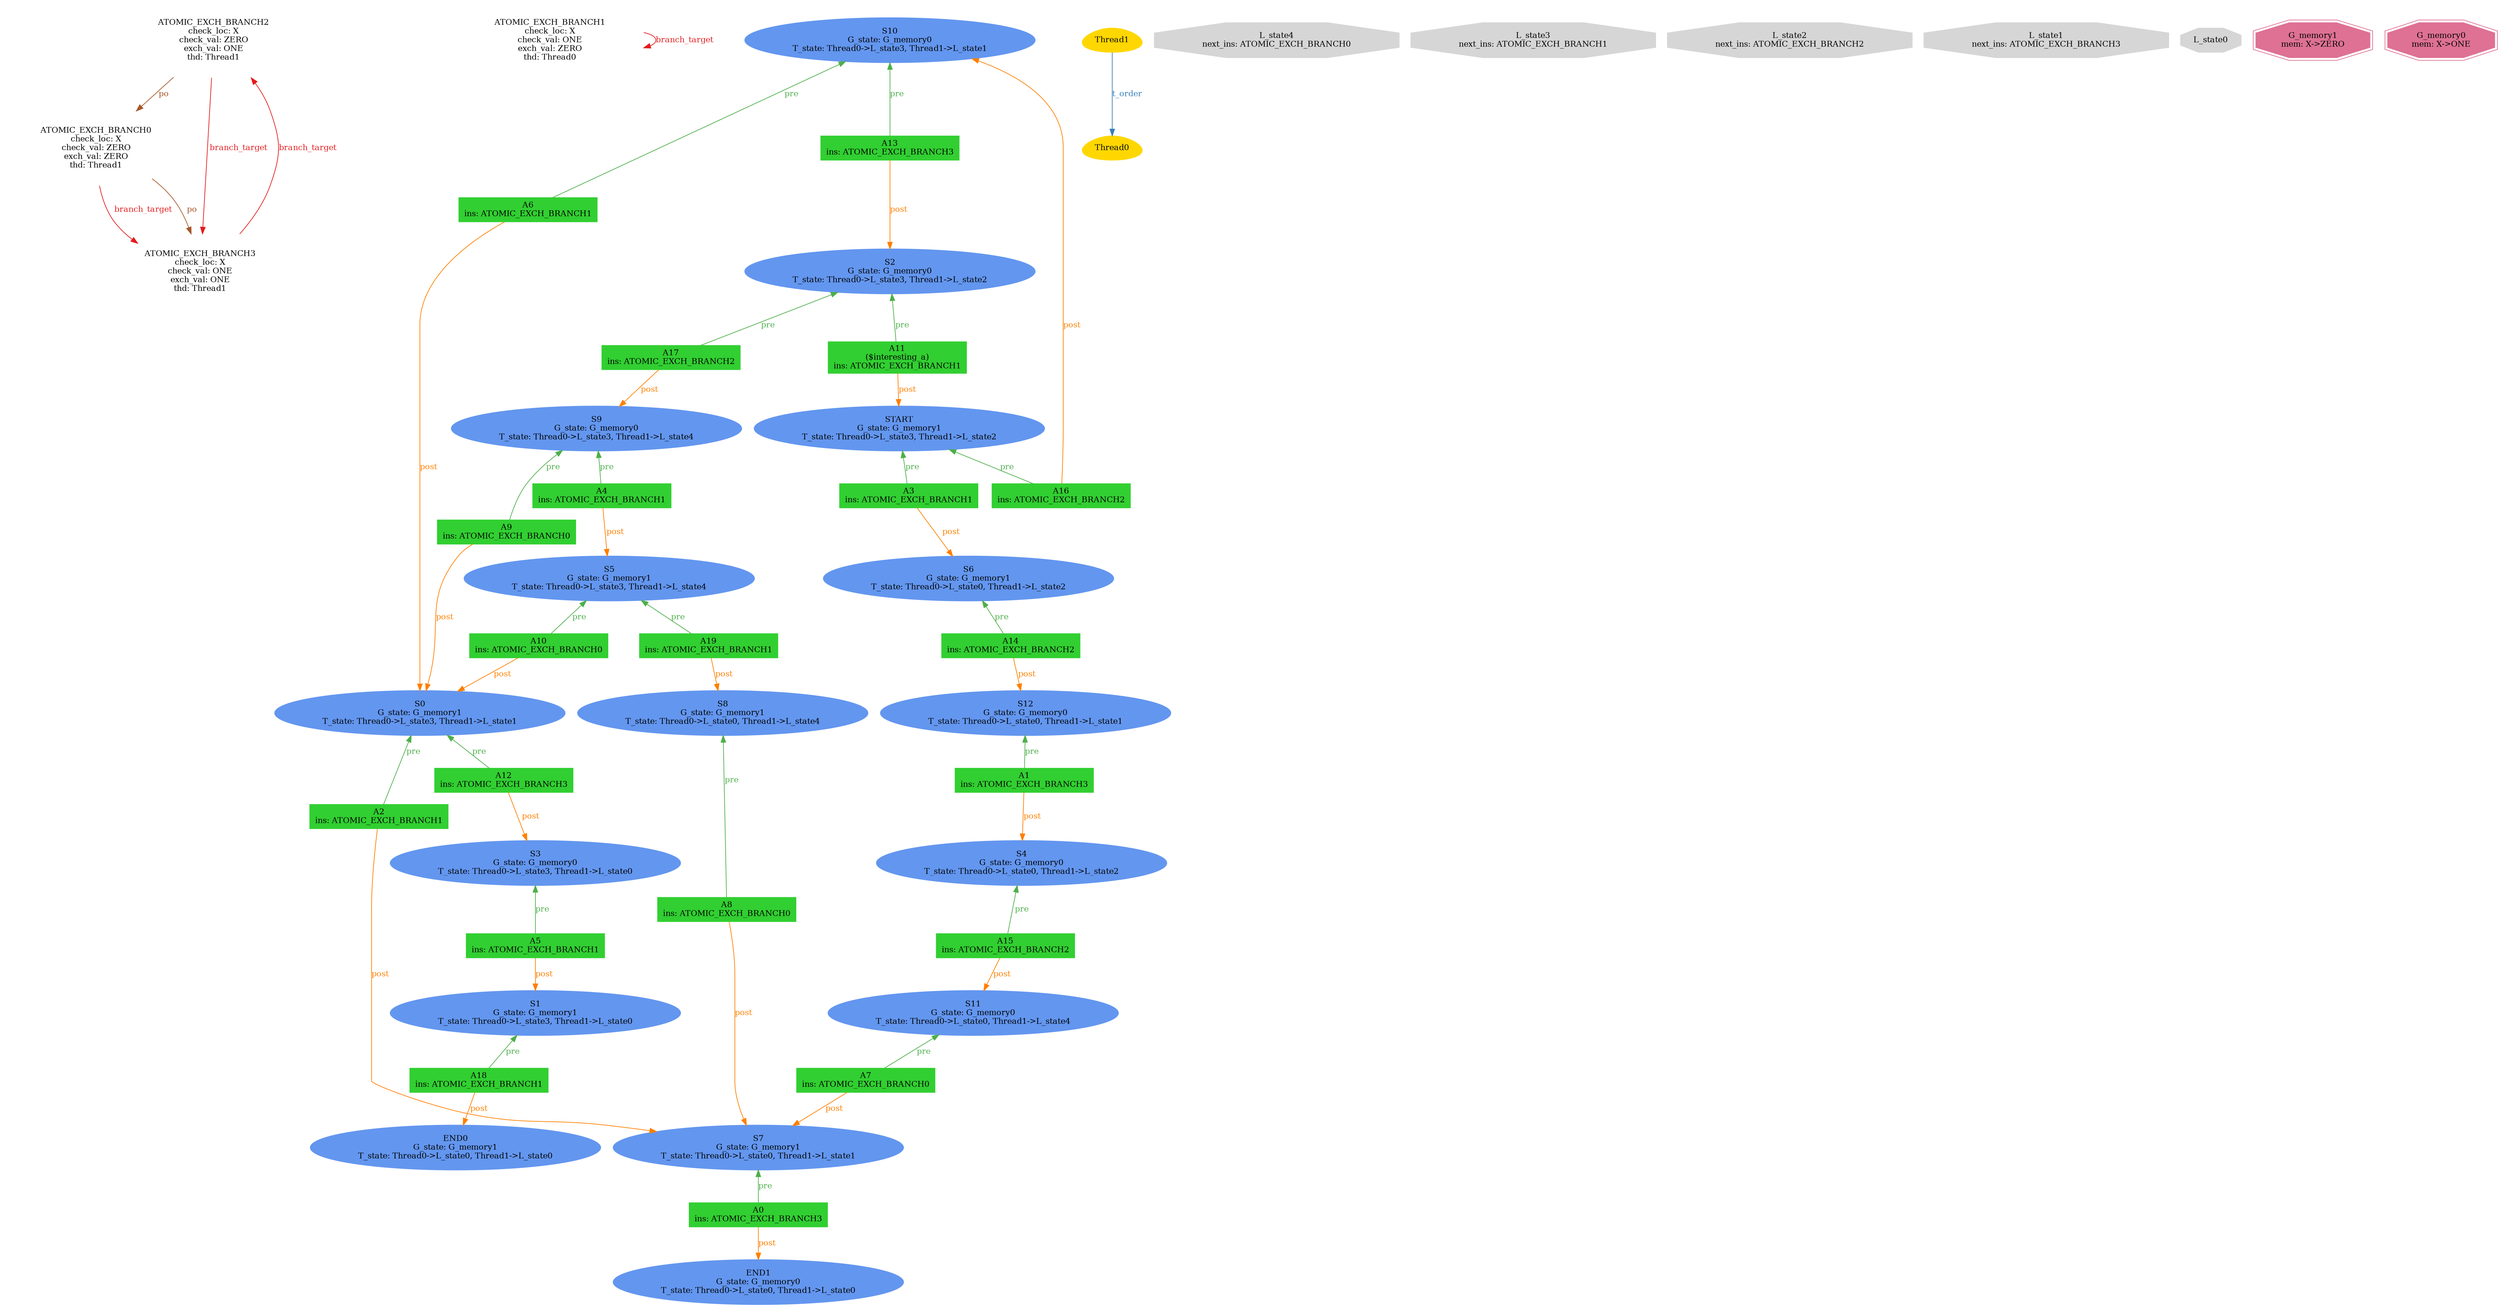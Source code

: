digraph "graph" {
graph [fontsize=12]
node [fontsize=12]
edge [fontsize=12]
rankdir=TB;
"N41" -> "N40" [uuid = "<ATOMIC_EXCH_BRANCH0, ATOMIC_EXCH_BRANCH3>", color = "#e41a1c", fontcolor = "#e41a1c", style = "solid", label = "branch_target", dir = "forward", weight = "1"]
"N39" -> "N39" [uuid = "<ATOMIC_EXCH_BRANCH1, ATOMIC_EXCH_BRANCH1>", color = "#e41a1c", fontcolor = "#e41a1c", style = "solid", label = "branch_target", dir = "forward", weight = "1"]
"N48" -> "N40" [uuid = "<ATOMIC_EXCH_BRANCH2, ATOMIC_EXCH_BRANCH3>", color = "#e41a1c", fontcolor = "#e41a1c", style = "solid", label = "branch_target", dir = "forward", weight = "1"]
"N48" -> "N40" [uuid = "<ATOMIC_EXCH_BRANCH3, ATOMIC_EXCH_BRANCH2>", color = "#e41a1c", fontcolor = "#e41a1c", style = "solid", label = "branch_target", dir = "back", weight = "1"]
"N41" -> "N40" [uuid = "<ATOMIC_EXCH_BRANCH0, ATOMIC_EXCH_BRANCH3>", color = "#a65628", fontcolor = "#a65628", style = "solid", label = "po", dir = "forward", weight = "1"]
"N48" -> "N41" [uuid = "<ATOMIC_EXCH_BRANCH2, ATOMIC_EXCH_BRANCH0>", color = "#a65628", fontcolor = "#a65628", style = "solid", label = "po", dir = "forward", weight = "1"]
"N16" -> "N15" [uuid = "<A0, END1>", color = "#ff7f00", fontcolor = "#ff7f00", style = "solid", label = "post", dir = "forward", weight = "1"]
"N25" -> "N24" [uuid = "<A1, S4>", color = "#ff7f00", fontcolor = "#ff7f00", style = "solid", label = "post", dir = "forward", weight = "1"]
"N30" -> "N17" [uuid = "<A2, S7>", color = "#ff7f00", fontcolor = "#ff7f00", style = "solid", label = "post", dir = "forward", weight = "1"]
"N29" -> "N28" [uuid = "<A3, S6>", color = "#ff7f00", fontcolor = "#ff7f00", style = "solid", label = "post", dir = "forward", weight = "1"]
"N34" -> "N33" [uuid = "<A4, S5>", color = "#ff7f00", fontcolor = "#ff7f00", style = "solid", label = "post", dir = "forward", weight = "1"]
"N12" -> "N11" [uuid = "<A5, S1>", color = "#ff7f00", fontcolor = "#ff7f00", style = "solid", label = "post", dir = "forward", weight = "1"]
"N38" -> "N31" [uuid = "<A6, S0>", color = "#ff7f00", fontcolor = "#ff7f00", style = "solid", label = "post", dir = "forward", weight = "1"]
"N21" -> "N17" [uuid = "<A7, S7>", color = "#ff7f00", fontcolor = "#ff7f00", style = "solid", label = "post", dir = "forward", weight = "1"]
"N18" -> "N17" [uuid = "<A8, S7>", color = "#ff7f00", fontcolor = "#ff7f00", style = "solid", label = "post", dir = "forward", weight = "1"]
"N35" -> "N31" [uuid = "<A9, S0>", color = "#ff7f00", fontcolor = "#ff7f00", style = "solid", label = "post", dir = "forward", weight = "1"]
"N32" -> "N31" [uuid = "<A10, S0>", color = "#ff7f00", fontcolor = "#ff7f00", style = "solid", label = "post", dir = "forward", weight = "1"]
"N44" -> "N43" [uuid = "<A11, START>", color = "#ff7f00", fontcolor = "#ff7f00", style = "solid", label = "post", dir = "forward", weight = "1"]
"N14" -> "N13" [uuid = "<A12, S3>", color = "#ff7f00", fontcolor = "#ff7f00", style = "solid", label = "post", dir = "forward", weight = "1"]
"N46" -> "N45" [uuid = "<A13, S2>", color = "#ff7f00", fontcolor = "#ff7f00", style = "solid", label = "post", dir = "forward", weight = "1"]
"N27" -> "N26" [uuid = "<A14, S12>", color = "#ff7f00", fontcolor = "#ff7f00", style = "solid", label = "post", dir = "forward", weight = "1"]
"N23" -> "N22" [uuid = "<A15, S11>", color = "#ff7f00", fontcolor = "#ff7f00", style = "solid", label = "post", dir = "forward", weight = "1"]
"N47" -> "N42" [uuid = "<A16, S10>", color = "#ff7f00", fontcolor = "#ff7f00", style = "solid", label = "post", dir = "back", weight = "1"]
"N37" -> "N36" [uuid = "<A17, S9>", color = "#ff7f00", fontcolor = "#ff7f00", style = "solid", label = "post", dir = "forward", weight = "1"]
"N10" -> "N9" [uuid = "<A18, END0>", color = "#ff7f00", fontcolor = "#ff7f00", style = "solid", label = "post", dir = "forward", weight = "1"]
"N20" -> "N19" [uuid = "<A19, S8>", color = "#ff7f00", fontcolor = "#ff7f00", style = "solid", label = "post", dir = "forward", weight = "1"]
"N17" -> "N16" [uuid = "<A0, S7>", color = "#4daf4a", fontcolor = "#4daf4a", style = "solid", label = "pre", dir = "back", weight = "1"]
"N26" -> "N25" [uuid = "<A1, S12>", color = "#4daf4a", fontcolor = "#4daf4a", style = "solid", label = "pre", dir = "back", weight = "1"]
"N31" -> "N30" [uuid = "<A2, S0>", color = "#4daf4a", fontcolor = "#4daf4a", style = "solid", label = "pre", dir = "back", weight = "1"]
"N43" -> "N29" [uuid = "<A3, START>", color = "#4daf4a", fontcolor = "#4daf4a", style = "solid", label = "pre", dir = "back", weight = "1"]
"N36" -> "N34" [uuid = "<A4, S9>", color = "#4daf4a", fontcolor = "#4daf4a", style = "solid", label = "pre", dir = "back", weight = "1"]
"N13" -> "N12" [uuid = "<A5, S3>", color = "#4daf4a", fontcolor = "#4daf4a", style = "solid", label = "pre", dir = "back", weight = "1"]
"N47" -> "N38" [uuid = "<A6, S10>", color = "#4daf4a", fontcolor = "#4daf4a", style = "solid", label = "pre", dir = "back", weight = "1"]
"N22" -> "N21" [uuid = "<A7, S11>", color = "#4daf4a", fontcolor = "#4daf4a", style = "solid", label = "pre", dir = "back", weight = "1"]
"N19" -> "N18" [uuid = "<A8, S8>", color = "#4daf4a", fontcolor = "#4daf4a", style = "solid", label = "pre", dir = "back", weight = "1"]
"N36" -> "N35" [uuid = "<A9, S9>", color = "#4daf4a", fontcolor = "#4daf4a", style = "solid", label = "pre", dir = "back", weight = "1"]
"N33" -> "N32" [uuid = "<A10, S5>", color = "#4daf4a", fontcolor = "#4daf4a", style = "solid", label = "pre", dir = "back", weight = "1"]
"N45" -> "N44" [uuid = "<A11, S2>", color = "#4daf4a", fontcolor = "#4daf4a", style = "solid", label = "pre", dir = "back", weight = "1"]
"N31" -> "N14" [uuid = "<A12, S0>", color = "#4daf4a", fontcolor = "#4daf4a", style = "solid", label = "pre", dir = "back", weight = "1"]
"N47" -> "N46" [uuid = "<A13, S10>", color = "#4daf4a", fontcolor = "#4daf4a", style = "solid", label = "pre", dir = "back", weight = "1"]
"N28" -> "N27" [uuid = "<A14, S6>", color = "#4daf4a", fontcolor = "#4daf4a", style = "solid", label = "pre", dir = "back", weight = "1"]
"N24" -> "N23" [uuid = "<A15, S4>", color = "#4daf4a", fontcolor = "#4daf4a", style = "solid", label = "pre", dir = "back", weight = "1"]
"N43" -> "N42" [uuid = "<A16, START>", color = "#4daf4a", fontcolor = "#4daf4a", style = "solid", label = "pre", dir = "back", weight = "1"]
"N45" -> "N37" [uuid = "<A17, S2>", color = "#4daf4a", fontcolor = "#4daf4a", style = "solid", label = "pre", dir = "back", weight = "1"]
"N11" -> "N10" [uuid = "<A18, S1>", color = "#4daf4a", fontcolor = "#4daf4a", style = "solid", label = "pre", dir = "back", weight = "1"]
"N33" -> "N20" [uuid = "<A19, S5>", color = "#4daf4a", fontcolor = "#4daf4a", style = "solid", label = "pre", dir = "back", weight = "1"]
"N8" -> "N7" [uuid = "<Thread1, Thread0>", color = "#377eb8", fontcolor = "#377eb8", style = "solid", label = "t_order", dir = "forward", weight = "1"]
"N0" [uuid="L_state4", label="L_state4\nnext_ins: ATOMIC_EXCH_BRANCH0", color="#d6d6d6", fontcolor = "#000000", shape = "octagon", style = "filled, solid"]
"N1" [uuid="L_state3", label="L_state3\nnext_ins: ATOMIC_EXCH_BRANCH1", color="#d6d6d6", fontcolor = "#000000", shape = "octagon", style = "filled, solid"]
"N2" [uuid="L_state2", label="L_state2\nnext_ins: ATOMIC_EXCH_BRANCH2", color="#d6d6d6", fontcolor = "#000000", shape = "octagon", style = "filled, solid"]
"N3" [uuid="L_state1", label="L_state1\nnext_ins: ATOMIC_EXCH_BRANCH3", color="#d6d6d6", fontcolor = "#000000", shape = "octagon", style = "filled, solid"]
"N4" [uuid="L_state0", label="L_state0", color="#d6d6d6", fontcolor = "#000000", shape = "octagon", style = "filled, solid"]
"N5" [uuid="G_memory1", label="G_memory1\nmem: X->ZERO", color="#de7194", fontcolor = "#000000", shape = "doubleoctagon", style = "filled, solid"]
"N6" [uuid="G_memory0", label="G_memory0\nmem: X->ONE", color="#de7194", fontcolor = "#000000", shape = "doubleoctagon", style = "filled, solid"]
"N7" [uuid="Thread0", label="Thread0", color="#ffd700", fontcolor = "#000000", shape = "egg", style = "filled, solid"]
"N8" [uuid="Thread1", label="Thread1", color="#ffd700", fontcolor = "#000000", shape = "egg", style = "filled, solid"]
"N9" [uuid="END0", label="END0\nG_state: G_memory1\nT_state: Thread0->L_state0, Thread1->L_state0", color="#6396ef", fontcolor = "#000000", shape = "ellipse", style = "filled, solid"]
"N10" [uuid="A18", label="A18\nins: ATOMIC_EXCH_BRANCH1", color="#31cf31", fontcolor = "#000000", shape = "box", style = "filled, solid"]
"N11" [uuid="S1", label="S1\nG_state: G_memory1\nT_state: Thread0->L_state3, Thread1->L_state0", color="#6396ef", fontcolor = "#000000", shape = "ellipse", style = "filled, solid"]
"N12" [uuid="A5", label="A5\nins: ATOMIC_EXCH_BRANCH1", color="#31cf31", fontcolor = "#000000", shape = "box", style = "filled, solid"]
"N13" [uuid="S3", label="S3\nG_state: G_memory0\nT_state: Thread0->L_state3, Thread1->L_state0", color="#6396ef", fontcolor = "#000000", shape = "ellipse", style = "filled, solid"]
"N14" [uuid="A12", label="A12\nins: ATOMIC_EXCH_BRANCH3", color="#31cf31", fontcolor = "#000000", shape = "box", style = "filled, solid"]
"N15" [uuid="END1", label="END1\nG_state: G_memory0\nT_state: Thread0->L_state0, Thread1->L_state0", color="#6396ef", fontcolor = "#000000", shape = "ellipse", style = "filled, solid"]
"N16" [uuid="A0", label="A0\nins: ATOMIC_EXCH_BRANCH3", color="#31cf31", fontcolor = "#000000", shape = "box", style = "filled, solid"]
"N17" [uuid="S7", label="S7\nG_state: G_memory1\nT_state: Thread0->L_state0, Thread1->L_state1", color="#6396ef", fontcolor = "#000000", shape = "ellipse", style = "filled, solid"]
"N18" [uuid="A8", label="A8\nins: ATOMIC_EXCH_BRANCH0", color="#31cf31", fontcolor = "#000000", shape = "box", style = "filled, solid"]
"N19" [uuid="S8", label="S8\nG_state: G_memory1\nT_state: Thread0->L_state0, Thread1->L_state4", color="#6396ef", fontcolor = "#000000", shape = "ellipse", style = "filled, solid"]
"N20" [uuid="A19", label="A19\nins: ATOMIC_EXCH_BRANCH1", color="#31cf31", fontcolor = "#000000", shape = "box", style = "filled, solid"]
"N21" [uuid="A7", label="A7\nins: ATOMIC_EXCH_BRANCH0", color="#31cf31", fontcolor = "#000000", shape = "box", style = "filled, solid"]
"N22" [uuid="S11", label="S11\nG_state: G_memory0\nT_state: Thread0->L_state0, Thread1->L_state4", color="#6396ef", fontcolor = "#000000", shape = "ellipse", style = "filled, solid"]
"N23" [uuid="A15", label="A15\nins: ATOMIC_EXCH_BRANCH2", color="#31cf31", fontcolor = "#000000", shape = "box", style = "filled, solid"]
"N24" [uuid="S4", label="S4\nG_state: G_memory0\nT_state: Thread0->L_state0, Thread1->L_state2", color="#6396ef", fontcolor = "#000000", shape = "ellipse", style = "filled, solid"]
"N25" [uuid="A1", label="A1\nins: ATOMIC_EXCH_BRANCH3", color="#31cf31", fontcolor = "#000000", shape = "box", style = "filled, solid"]
"N26" [uuid="S12", label="S12\nG_state: G_memory0\nT_state: Thread0->L_state0, Thread1->L_state1", color="#6396ef", fontcolor = "#000000", shape = "ellipse", style = "filled, solid"]
"N27" [uuid="A14", label="A14\nins: ATOMIC_EXCH_BRANCH2", color="#31cf31", fontcolor = "#000000", shape = "box", style = "filled, solid"]
"N28" [uuid="S6", label="S6\nG_state: G_memory1\nT_state: Thread0->L_state0, Thread1->L_state2", color="#6396ef", fontcolor = "#000000", shape = "ellipse", style = "filled, solid"]
"N29" [uuid="A3", label="A3\nins: ATOMIC_EXCH_BRANCH1", color="#31cf31", fontcolor = "#000000", shape = "box", style = "filled, solid"]
"N30" [uuid="A2", label="A2\nins: ATOMIC_EXCH_BRANCH1", color="#31cf31", fontcolor = "#000000", shape = "box", style = "filled, solid"]
"N31" [uuid="S0", label="S0\nG_state: G_memory1\nT_state: Thread0->L_state3, Thread1->L_state1", color="#6396ef", fontcolor = "#000000", shape = "ellipse", style = "filled, solid"]
"N32" [uuid="A10", label="A10\nins: ATOMIC_EXCH_BRANCH0", color="#31cf31", fontcolor = "#000000", shape = "box", style = "filled, solid"]
"N33" [uuid="S5", label="S5\nG_state: G_memory1\nT_state: Thread0->L_state3, Thread1->L_state4", color="#6396ef", fontcolor = "#000000", shape = "ellipse", style = "filled, solid"]
"N34" [uuid="A4", label="A4\nins: ATOMIC_EXCH_BRANCH1", color="#31cf31", fontcolor = "#000000", shape = "box", style = "filled, solid"]
"N35" [uuid="A9", label="A9\nins: ATOMIC_EXCH_BRANCH0", color="#31cf31", fontcolor = "#000000", shape = "box", style = "filled, solid"]
"N36" [uuid="S9", label="S9\nG_state: G_memory0\nT_state: Thread0->L_state3, Thread1->L_state4", color="#6396ef", fontcolor = "#000000", shape = "ellipse", style = "filled, solid"]
"N37" [uuid="A17", label="A17\nins: ATOMIC_EXCH_BRANCH2", color="#31cf31", fontcolor = "#000000", shape = "box", style = "filled, solid"]
"N38" [uuid="A6", label="A6\nins: ATOMIC_EXCH_BRANCH1", color="#31cf31", fontcolor = "#000000", shape = "box", style = "filled, solid"]
"N39" [uuid="ATOMIC_EXCH_BRANCH1", label="ATOMIC_EXCH_BRANCH1\ncheck_loc: X\ncheck_val: ONE\nexch_val: ZERO\nthd: Thread0", color="#ffffff", fontcolor = "#000000", shape = "octagon", style = "filled, solid"]
"N40" [uuid="ATOMIC_EXCH_BRANCH3", label="ATOMIC_EXCH_BRANCH3\ncheck_loc: X\ncheck_val: ONE\nexch_val: ONE\nthd: Thread1", color="#ffffff", fontcolor = "#000000", shape = "octagon", style = "filled, solid"]
"N41" [uuid="ATOMIC_EXCH_BRANCH0", label="ATOMIC_EXCH_BRANCH0\ncheck_loc: X\ncheck_val: ZERO\nexch_val: ZERO\nthd: Thread1", color="#ffffff", fontcolor = "#000000", shape = "octagon", style = "filled, solid"]
"N42" [uuid="A16", label="A16\nins: ATOMIC_EXCH_BRANCH2", color="#31cf31", fontcolor = "#000000", shape = "box", style = "filled, solid"]
"N43" [uuid="START", label="START\nG_state: G_memory1\nT_state: Thread0->L_state3, Thread1->L_state2", color="#6396ef", fontcolor = "#000000", shape = "ellipse", style = "filled, solid"]
"N44" [uuid="A11", label="A11\n($interesting_a)\nins: ATOMIC_EXCH_BRANCH1", color="#31cf31", fontcolor = "#000000", shape = "box", style = "filled, solid"]
"N45" [uuid="S2", label="S2\nG_state: G_memory0\nT_state: Thread0->L_state3, Thread1->L_state2", color="#6396ef", fontcolor = "#000000", shape = "ellipse", style = "filled, solid"]
"N46" [uuid="A13", label="A13\nins: ATOMIC_EXCH_BRANCH3", color="#31cf31", fontcolor = "#000000", shape = "box", style = "filled, solid"]
"N47" [uuid="S10", label="S10\nG_state: G_memory0\nT_state: Thread0->L_state3, Thread1->L_state1", color="#6396ef", fontcolor = "#000000", shape = "ellipse", style = "filled, solid"]
"N48" [uuid="ATOMIC_EXCH_BRANCH2", label="ATOMIC_EXCH_BRANCH2\ncheck_loc: X\ncheck_val: ZERO\nexch_val: ONE\nthd: Thread1", color="#ffffff", fontcolor = "#000000", shape = "octagon", style = "filled, solid"]
}
